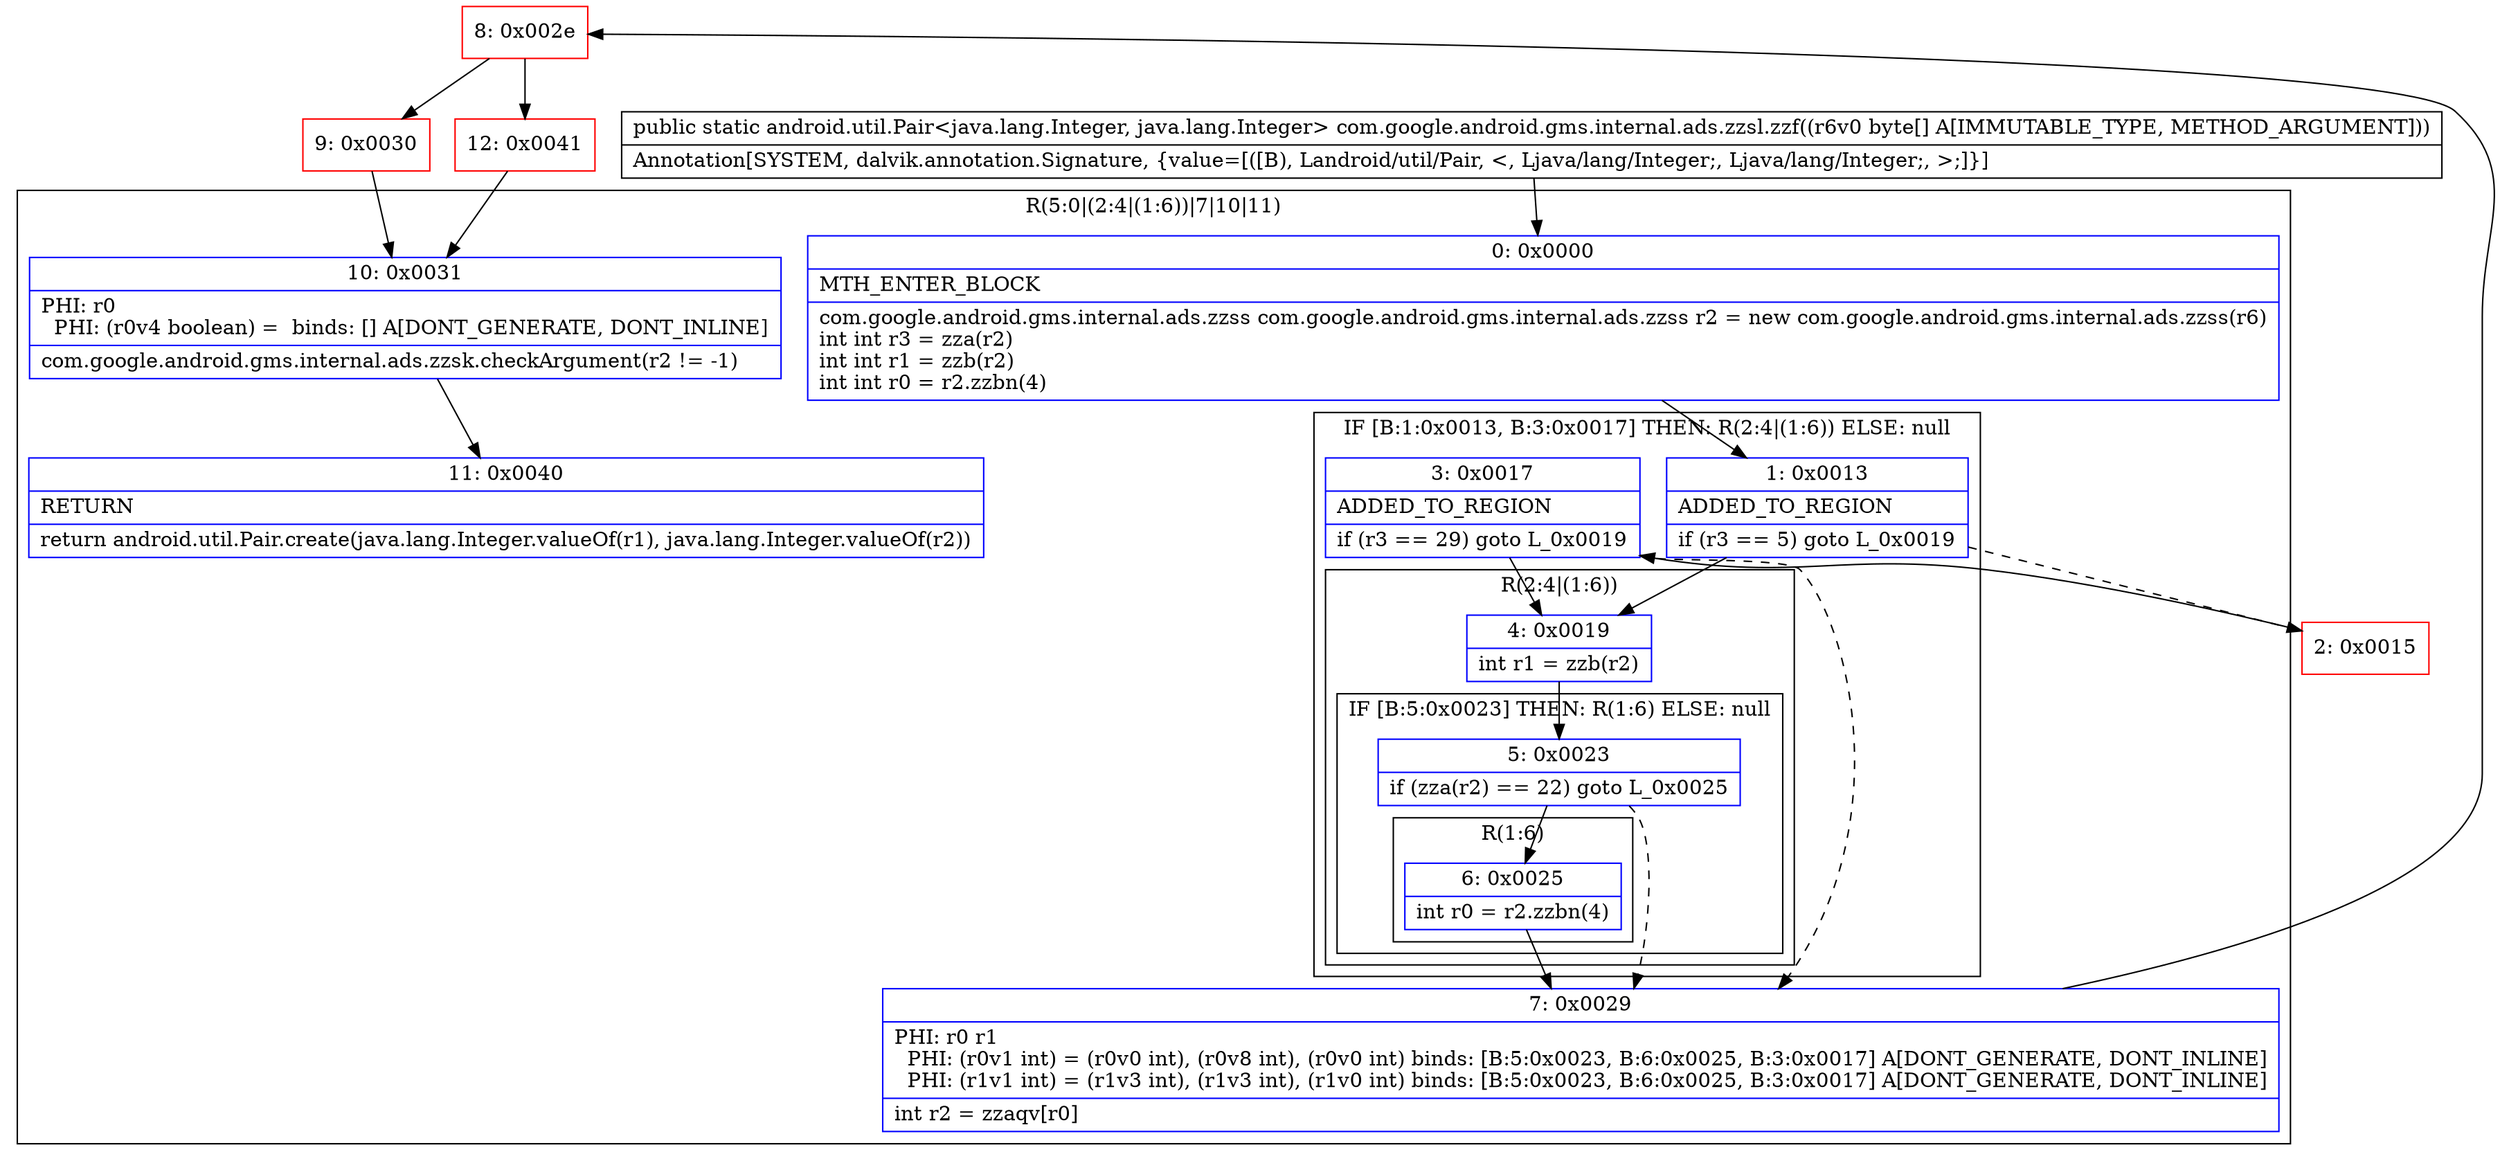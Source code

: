 digraph "CFG forcom.google.android.gms.internal.ads.zzsl.zzf([B)Landroid\/util\/Pair;" {
subgraph cluster_Region_1318083494 {
label = "R(5:0|(2:4|(1:6))|7|10|11)";
node [shape=record,color=blue];
Node_0 [shape=record,label="{0\:\ 0x0000|MTH_ENTER_BLOCK\l|com.google.android.gms.internal.ads.zzss com.google.android.gms.internal.ads.zzss r2 = new com.google.android.gms.internal.ads.zzss(r6)\lint int r3 = zza(r2)\lint int r1 = zzb(r2)\lint int r0 = r2.zzbn(4)\l}"];
subgraph cluster_IfRegion_339112769 {
label = "IF [B:1:0x0013, B:3:0x0017] THEN: R(2:4|(1:6)) ELSE: null";
node [shape=record,color=blue];
Node_1 [shape=record,label="{1\:\ 0x0013|ADDED_TO_REGION\l|if (r3 == 5) goto L_0x0019\l}"];
Node_3 [shape=record,label="{3\:\ 0x0017|ADDED_TO_REGION\l|if (r3 == 29) goto L_0x0019\l}"];
subgraph cluster_Region_2060284581 {
label = "R(2:4|(1:6))";
node [shape=record,color=blue];
Node_4 [shape=record,label="{4\:\ 0x0019|int r1 = zzb(r2)\l}"];
subgraph cluster_IfRegion_1719538460 {
label = "IF [B:5:0x0023] THEN: R(1:6) ELSE: null";
node [shape=record,color=blue];
Node_5 [shape=record,label="{5\:\ 0x0023|if (zza(r2) == 22) goto L_0x0025\l}"];
subgraph cluster_Region_1480019594 {
label = "R(1:6)";
node [shape=record,color=blue];
Node_6 [shape=record,label="{6\:\ 0x0025|int r0 = r2.zzbn(4)\l}"];
}
}
}
}
Node_7 [shape=record,label="{7\:\ 0x0029|PHI: r0 r1 \l  PHI: (r0v1 int) = (r0v0 int), (r0v8 int), (r0v0 int) binds: [B:5:0x0023, B:6:0x0025, B:3:0x0017] A[DONT_GENERATE, DONT_INLINE]\l  PHI: (r1v1 int) = (r1v3 int), (r1v3 int), (r1v0 int) binds: [B:5:0x0023, B:6:0x0025, B:3:0x0017] A[DONT_GENERATE, DONT_INLINE]\l|int r2 = zzaqv[r0]\l}"];
Node_10 [shape=record,label="{10\:\ 0x0031|PHI: r0 \l  PHI: (r0v4 boolean) =  binds: [] A[DONT_GENERATE, DONT_INLINE]\l|com.google.android.gms.internal.ads.zzsk.checkArgument(r2 != \-1)\l}"];
Node_11 [shape=record,label="{11\:\ 0x0040|RETURN\l|return android.util.Pair.create(java.lang.Integer.valueOf(r1), java.lang.Integer.valueOf(r2))\l}"];
}
Node_2 [shape=record,color=red,label="{2\:\ 0x0015}"];
Node_8 [shape=record,color=red,label="{8\:\ 0x002e}"];
Node_9 [shape=record,color=red,label="{9\:\ 0x0030}"];
Node_12 [shape=record,color=red,label="{12\:\ 0x0041}"];
MethodNode[shape=record,label="{public static android.util.Pair\<java.lang.Integer, java.lang.Integer\> com.google.android.gms.internal.ads.zzsl.zzf((r6v0 byte[] A[IMMUTABLE_TYPE, METHOD_ARGUMENT]))  | Annotation[SYSTEM, dalvik.annotation.Signature, \{value=[([B), Landroid\/util\/Pair, \<, Ljava\/lang\/Integer;, Ljava\/lang\/Integer;, \>;]\}]\l}"];
MethodNode -> Node_0;
Node_0 -> Node_1;
Node_1 -> Node_2[style=dashed];
Node_1 -> Node_4;
Node_3 -> Node_4;
Node_3 -> Node_7[style=dashed];
Node_4 -> Node_5;
Node_5 -> Node_6;
Node_5 -> Node_7[style=dashed];
Node_6 -> Node_7;
Node_7 -> Node_8;
Node_10 -> Node_11;
Node_2 -> Node_3;
Node_8 -> Node_9;
Node_8 -> Node_12;
Node_9 -> Node_10;
Node_12 -> Node_10;
}

